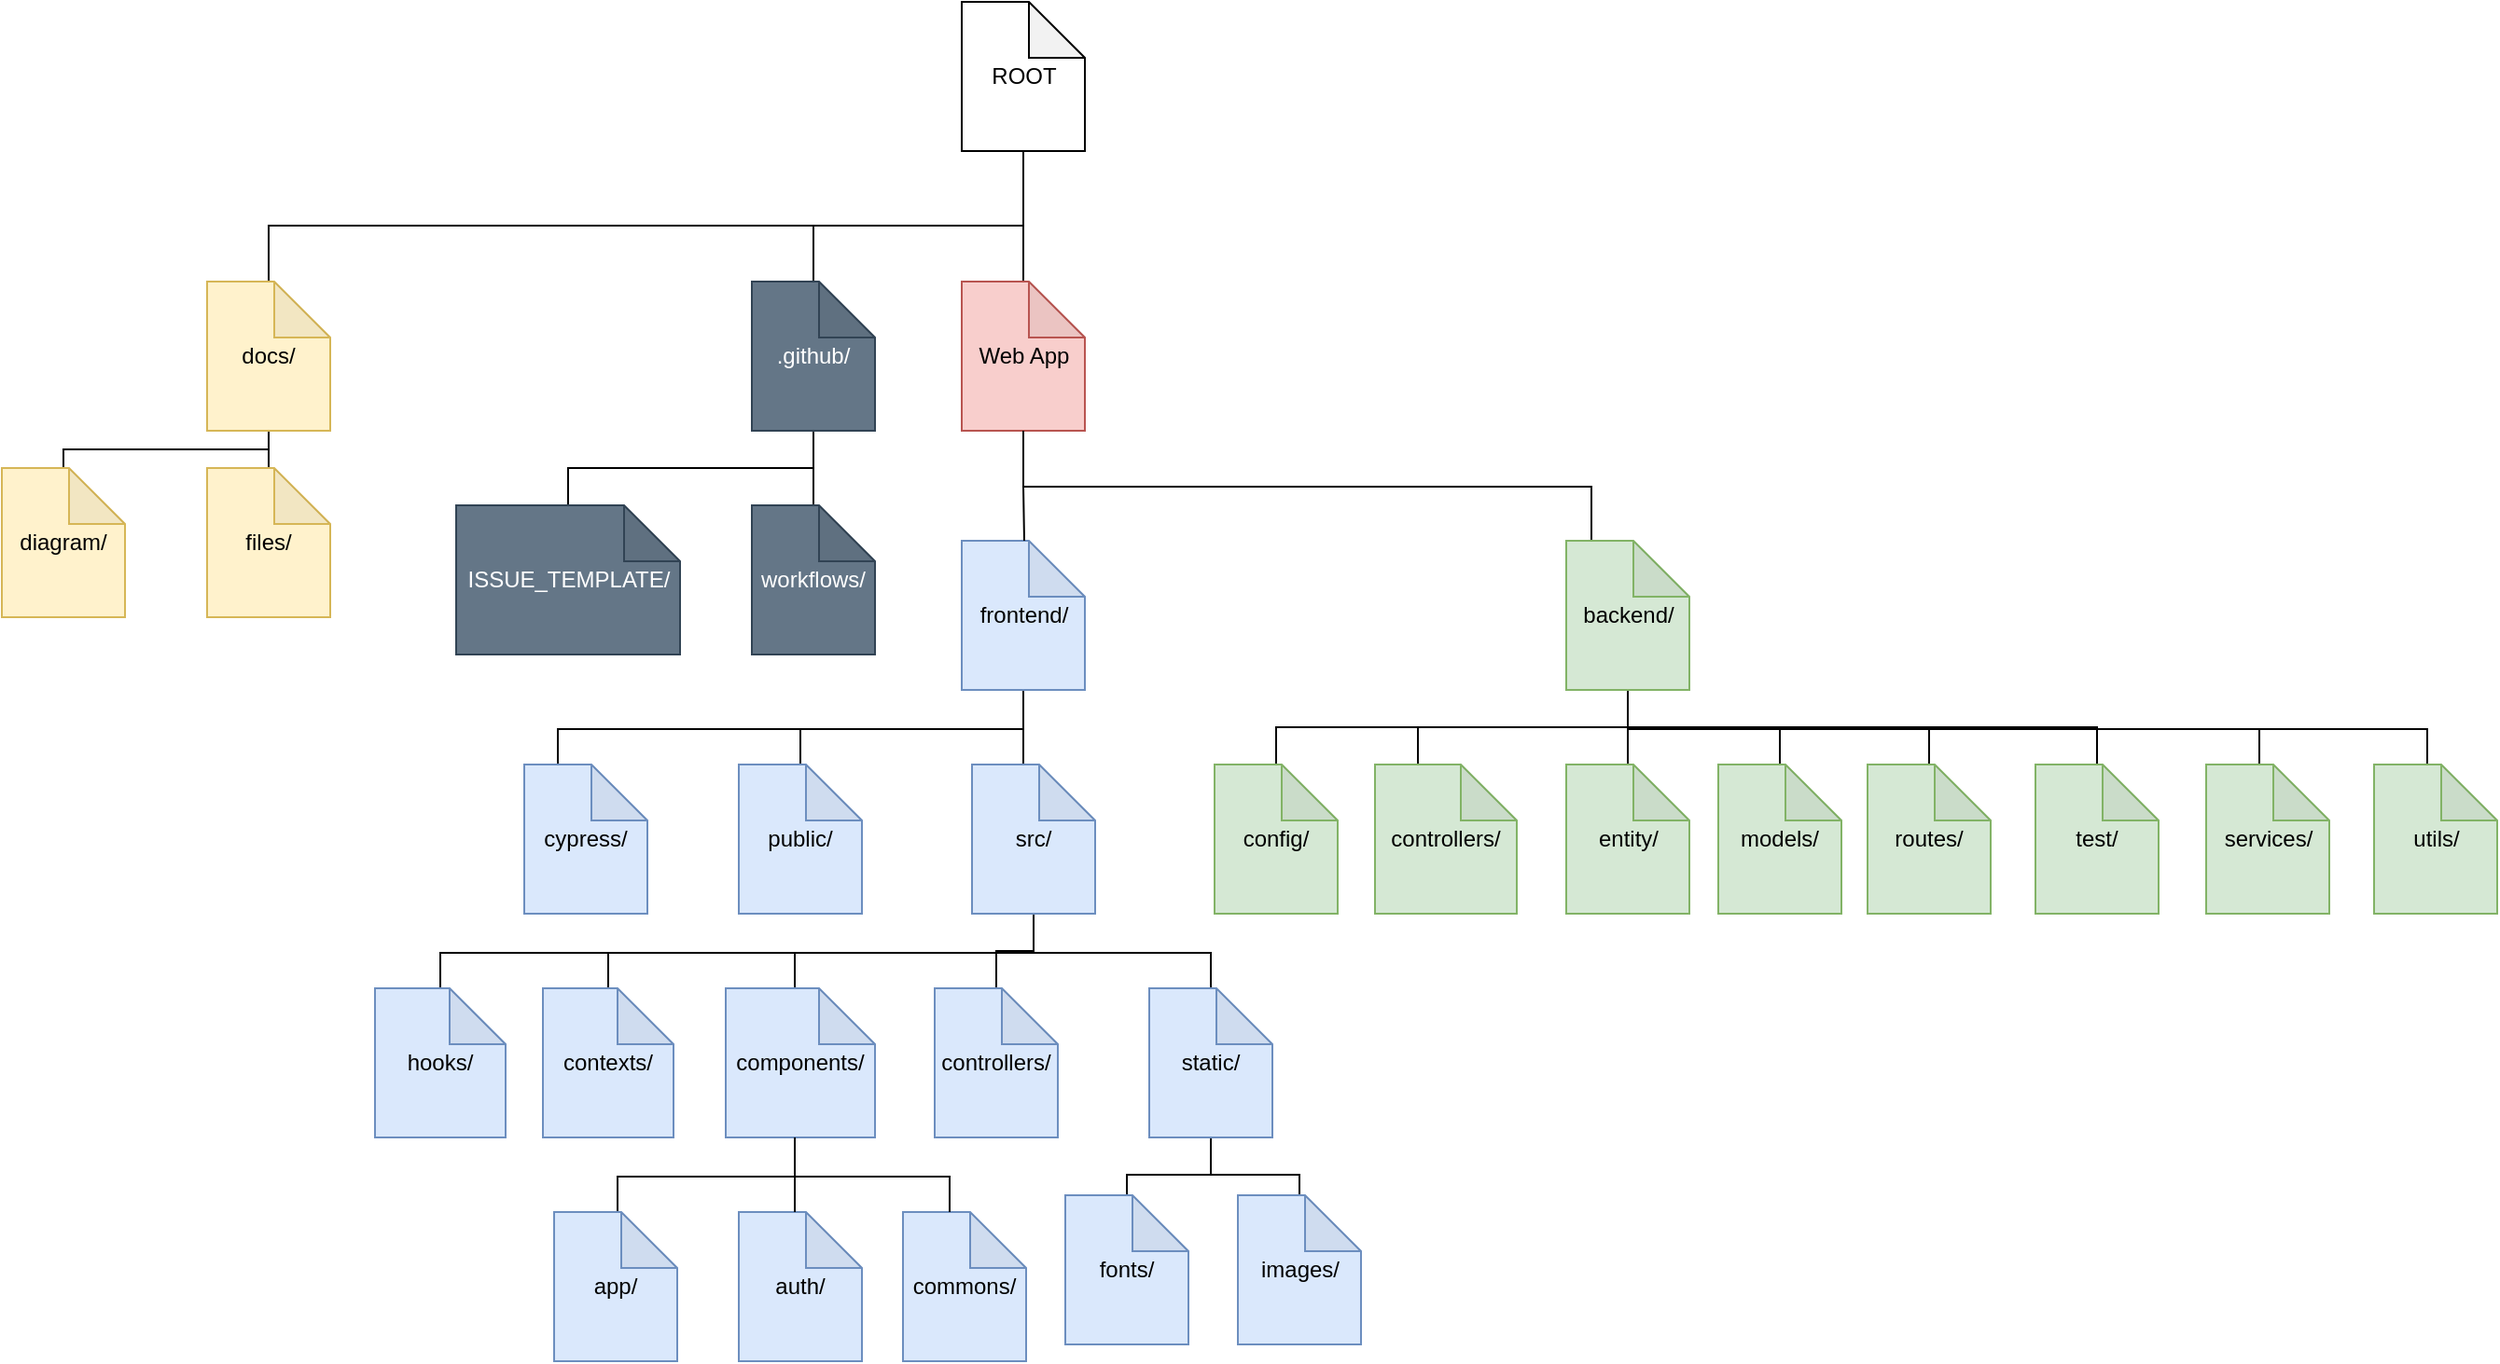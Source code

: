 <mxfile version="21.1.7" type="device">
  <diagram name="Page-1" id="Logt_UZWnO3CJlfqjUXF">
    <mxGraphModel dx="1510" dy="378" grid="1" gridSize="10" guides="1" tooltips="1" connect="1" arrows="1" fold="1" page="1" pageScale="1" pageWidth="827" pageHeight="1169" math="0" shadow="0">
      <root>
        <mxCell id="0" />
        <mxCell id="1" parent="0" />
        <mxCell id="QblbB_sKUMmndIMaOqPr-29" style="edgeStyle=orthogonalEdgeStyle;rounded=0;orthogonalLoop=1;jettySize=auto;html=1;endArrow=none;endFill=0;exitX=0.5;exitY=1;exitDx=0;exitDy=0;exitPerimeter=0;" parent="1" source="Af3UFjUPi8hKi6FudJCO-1" target="QblbB_sKUMmndIMaOqPr-4" edge="1">
          <mxGeometry relative="1" as="geometry">
            <Array as="points">
              <mxPoint x="178" y="280" />
              <mxPoint x="482" y="280" />
            </Array>
          </mxGeometry>
        </mxCell>
        <mxCell id="QblbB_sKUMmndIMaOqPr-38" style="edgeStyle=orthogonalEdgeStyle;rounded=0;orthogonalLoop=1;jettySize=auto;html=1;endArrow=none;endFill=0;" parent="1" source="QblbB_sKUMmndIMaOqPr-2" target="Af3UFjUPi8hKi6FudJCO-1" edge="1">
          <mxGeometry relative="1" as="geometry" />
        </mxCell>
        <mxCell id="Af3UFjUPi8hKi6FudJCO-32" style="edgeStyle=orthogonalEdgeStyle;rounded=0;orthogonalLoop=1;jettySize=auto;html=1;endArrow=none;endFill=0;" parent="1" source="QblbB_sKUMmndIMaOqPr-2" target="QblbB_sKUMmndIMaOqPr-7" edge="1">
          <mxGeometry relative="1" as="geometry">
            <Array as="points">
              <mxPoint x="177" y="140" />
              <mxPoint x="65" y="140" />
            </Array>
          </mxGeometry>
        </mxCell>
        <mxCell id="Af3UFjUPi8hKi6FudJCO-33" style="edgeStyle=orthogonalEdgeStyle;rounded=0;orthogonalLoop=1;jettySize=auto;html=1;endArrow=none;endFill=0;" parent="1" source="QblbB_sKUMmndIMaOqPr-2" target="QblbB_sKUMmndIMaOqPr-65" edge="1">
          <mxGeometry relative="1" as="geometry">
            <Array as="points">
              <mxPoint x="178" y="140" />
              <mxPoint x="-227" y="140" />
            </Array>
          </mxGeometry>
        </mxCell>
        <mxCell id="QblbB_sKUMmndIMaOqPr-2" value="ROOT" style="shape=note;whiteSpace=wrap;html=1;backgroundOutline=1;darkOpacity=0.05;" parent="1" vertex="1">
          <mxGeometry x="144.5" y="20" width="66" height="80" as="geometry" />
        </mxCell>
        <mxCell id="QblbB_sKUMmndIMaOqPr-26" value="" style="edgeStyle=orthogonalEdgeStyle;rounded=0;orthogonalLoop=1;jettySize=auto;html=1;endArrow=none;endFill=0;" parent="1" source="QblbB_sKUMmndIMaOqPr-3" edge="1">
          <mxGeometry relative="1" as="geometry">
            <mxPoint x="177.5" y="429.0" as="targetPoint" />
          </mxGeometry>
        </mxCell>
        <mxCell id="Af3UFjUPi8hKi6FudJCO-7" style="edgeStyle=orthogonalEdgeStyle;rounded=0;orthogonalLoop=1;jettySize=auto;html=1;entryX=0;entryY=0;entryDx=18;entryDy=0;entryPerimeter=0;endArrow=none;endFill=0;" parent="1" source="QblbB_sKUMmndIMaOqPr-3" target="Af3UFjUPi8hKi6FudJCO-5" edge="1">
          <mxGeometry relative="1" as="geometry">
            <Array as="points">
              <mxPoint x="178" y="410" />
              <mxPoint x="-72" y="410" />
            </Array>
          </mxGeometry>
        </mxCell>
        <mxCell id="Af3UFjUPi8hKi6FudJCO-8" style="edgeStyle=orthogonalEdgeStyle;rounded=0;orthogonalLoop=1;jettySize=auto;html=1;endArrow=none;endFill=0;" parent="1" source="QblbB_sKUMmndIMaOqPr-3" target="QblbB_sKUMmndIMaOqPr-10" edge="1">
          <mxGeometry relative="1" as="geometry">
            <Array as="points">
              <mxPoint x="178" y="410" />
              <mxPoint x="58" y="410" />
            </Array>
          </mxGeometry>
        </mxCell>
        <mxCell id="QblbB_sKUMmndIMaOqPr-3" value="frontend/" style="shape=note;whiteSpace=wrap;html=1;backgroundOutline=1;darkOpacity=0.05;fillColor=#dae8fc;strokeColor=#6c8ebf;" parent="1" vertex="1">
          <mxGeometry x="144.5" y="309" width="66" height="80" as="geometry" />
        </mxCell>
        <mxCell id="QblbB_sKUMmndIMaOqPr-46" style="edgeStyle=orthogonalEdgeStyle;rounded=0;orthogonalLoop=1;jettySize=auto;html=1;entryX=0;entryY=0;entryDx=23;entryDy=0;entryPerimeter=0;endArrow=none;endFill=0;" parent="1" source="QblbB_sKUMmndIMaOqPr-4" target="QblbB_sKUMmndIMaOqPr-44" edge="1">
          <mxGeometry relative="1" as="geometry">
            <Array as="points">
              <mxPoint x="567.5" y="409" />
              <mxPoint x="447.5" y="409" />
            </Array>
          </mxGeometry>
        </mxCell>
        <mxCell id="QblbB_sKUMmndIMaOqPr-47" style="edgeStyle=orthogonalEdgeStyle;rounded=0;orthogonalLoop=1;jettySize=auto;html=1;endArrow=none;endFill=0;" parent="1" source="QblbB_sKUMmndIMaOqPr-4" target="QblbB_sKUMmndIMaOqPr-43" edge="1">
          <mxGeometry relative="1" as="geometry">
            <Array as="points">
              <mxPoint x="567.5" y="409" />
              <mxPoint x="371.5" y="409" />
            </Array>
          </mxGeometry>
        </mxCell>
        <mxCell id="QblbB_sKUMmndIMaOqPr-48" style="edgeStyle=orthogonalEdgeStyle;rounded=0;orthogonalLoop=1;jettySize=auto;html=1;endArrow=none;endFill=0;" parent="1" source="QblbB_sKUMmndIMaOqPr-4" target="QblbB_sKUMmndIMaOqPr-17" edge="1">
          <mxGeometry relative="1" as="geometry">
            <Array as="points">
              <mxPoint x="567.5" y="409" />
              <mxPoint x="667.5" y="409" />
            </Array>
          </mxGeometry>
        </mxCell>
        <mxCell id="QblbB_sKUMmndIMaOqPr-49" style="edgeStyle=orthogonalEdgeStyle;rounded=0;orthogonalLoop=1;jettySize=auto;html=1;endArrow=none;endFill=0;" parent="1" source="QblbB_sKUMmndIMaOqPr-4" target="QblbB_sKUMmndIMaOqPr-18" edge="1">
          <mxGeometry relative="1" as="geometry">
            <Array as="points">
              <mxPoint x="567.5" y="409" />
              <mxPoint x="767.5" y="409" />
            </Array>
          </mxGeometry>
        </mxCell>
        <mxCell id="QblbB_sKUMmndIMaOqPr-50" style="edgeStyle=orthogonalEdgeStyle;rounded=0;orthogonalLoop=1;jettySize=auto;html=1;endArrow=none;endFill=0;" parent="1" source="QblbB_sKUMmndIMaOqPr-4" target="QblbB_sKUMmndIMaOqPr-20" edge="1">
          <mxGeometry relative="1" as="geometry">
            <Array as="points">
              <mxPoint x="567.5" y="409" />
              <mxPoint x="857.5" y="409" />
            </Array>
          </mxGeometry>
        </mxCell>
        <mxCell id="Af3UFjUPi8hKi6FudJCO-30" style="edgeStyle=orthogonalEdgeStyle;rounded=0;orthogonalLoop=1;jettySize=auto;html=1;endArrow=none;endFill=0;" parent="1" source="QblbB_sKUMmndIMaOqPr-4" target="Af3UFjUPi8hKi6FudJCO-28" edge="1">
          <mxGeometry relative="1" as="geometry">
            <Array as="points">
              <mxPoint x="502" y="410" />
              <mxPoint x="840" y="410" />
            </Array>
          </mxGeometry>
        </mxCell>
        <mxCell id="Af3UFjUPi8hKi6FudJCO-31" style="edgeStyle=orthogonalEdgeStyle;rounded=0;orthogonalLoop=1;jettySize=auto;html=1;endArrow=none;endFill=0;" parent="1" source="QblbB_sKUMmndIMaOqPr-4" target="Af3UFjUPi8hKi6FudJCO-29" edge="1">
          <mxGeometry relative="1" as="geometry">
            <Array as="points">
              <mxPoint x="502" y="410" />
              <mxPoint x="930" y="410" />
            </Array>
          </mxGeometry>
        </mxCell>
        <mxCell id="ZUQQjGw-rUYK47U5qerq-6" style="edgeStyle=orthogonalEdgeStyle;rounded=0;orthogonalLoop=1;jettySize=auto;html=1;endArrow=none;endFill=0;" edge="1" parent="1" source="QblbB_sKUMmndIMaOqPr-4" target="ZUQQjGw-rUYK47U5qerq-5">
          <mxGeometry relative="1" as="geometry">
            <Array as="points">
              <mxPoint x="502" y="410" />
              <mxPoint x="583" y="410" />
            </Array>
          </mxGeometry>
        </mxCell>
        <mxCell id="QblbB_sKUMmndIMaOqPr-4" value="backend/" style="shape=note;whiteSpace=wrap;html=1;backgroundOutline=1;darkOpacity=0.05;fillColor=#d5e8d4;strokeColor=#82b366;" parent="1" vertex="1">
          <mxGeometry x="468.5" y="309" width="66" height="80" as="geometry" />
        </mxCell>
        <mxCell id="QblbB_sKUMmndIMaOqPr-35" value="" style="edgeStyle=orthogonalEdgeStyle;rounded=0;orthogonalLoop=1;jettySize=auto;html=1;endArrow=none;endFill=0;" parent="1" source="QblbB_sKUMmndIMaOqPr-7" target="QblbB_sKUMmndIMaOqPr-9" edge="1">
          <mxGeometry relative="1" as="geometry" />
        </mxCell>
        <mxCell id="QblbB_sKUMmndIMaOqPr-37" style="edgeStyle=orthogonalEdgeStyle;rounded=0;orthogonalLoop=1;jettySize=auto;html=1;endArrow=none;endFill=0;" parent="1" source="QblbB_sKUMmndIMaOqPr-7" target="QblbB_sKUMmndIMaOqPr-8" edge="1">
          <mxGeometry relative="1" as="geometry">
            <Array as="points">
              <mxPoint x="-9" y="270" />
              <mxPoint x="-152" y="270" />
            </Array>
          </mxGeometry>
        </mxCell>
        <mxCell id="QblbB_sKUMmndIMaOqPr-7" value=".github/" style="shape=note;whiteSpace=wrap;html=1;backgroundOutline=1;darkOpacity=0.05;fillColor=#647687;strokeColor=#314354;fontColor=#ffffff;" parent="1" vertex="1">
          <mxGeometry x="32" y="170" width="66" height="80" as="geometry" />
        </mxCell>
        <mxCell id="QblbB_sKUMmndIMaOqPr-8" value="ISSUE_TEMPLATE/" style="shape=note;whiteSpace=wrap;html=1;backgroundOutline=1;darkOpacity=0.05;fillColor=#647687;strokeColor=#314354;fontColor=#ffffff;" parent="1" vertex="1">
          <mxGeometry x="-126.5" y="290" width="120" height="80" as="geometry" />
        </mxCell>
        <mxCell id="QblbB_sKUMmndIMaOqPr-9" value="workflows/" style="shape=note;whiteSpace=wrap;html=1;backgroundOutline=1;darkOpacity=0.05;fillColor=#647687;strokeColor=#314354;fontColor=#ffffff;" parent="1" vertex="1">
          <mxGeometry x="32" y="290" width="66" height="80" as="geometry" />
        </mxCell>
        <mxCell id="QblbB_sKUMmndIMaOqPr-10" value="public/" style="shape=note;whiteSpace=wrap;html=1;backgroundOutline=1;darkOpacity=0.05;fillColor=#dae8fc;strokeColor=#6c8ebf;" parent="1" vertex="1">
          <mxGeometry x="25" y="429" width="66" height="80" as="geometry" />
        </mxCell>
        <mxCell id="Af3UFjUPi8hKi6FudJCO-13" style="edgeStyle=orthogonalEdgeStyle;rounded=0;orthogonalLoop=1;jettySize=auto;html=1;endArrow=none;endFill=0;" parent="1" source="QblbB_sKUMmndIMaOqPr-11" target="QblbB_sKUMmndIMaOqPr-13" edge="1">
          <mxGeometry relative="1" as="geometry">
            <Array as="points">
              <mxPoint x="183" y="530" />
              <mxPoint x="55" y="530" />
            </Array>
          </mxGeometry>
        </mxCell>
        <mxCell id="Af3UFjUPi8hKi6FudJCO-24" style="edgeStyle=orthogonalEdgeStyle;rounded=0;orthogonalLoop=1;jettySize=auto;html=1;endArrow=none;endFill=0;" parent="1" source="QblbB_sKUMmndIMaOqPr-11" target="QblbB_sKUMmndIMaOqPr-15" edge="1">
          <mxGeometry relative="1" as="geometry">
            <Array as="points">
              <mxPoint x="183" y="530" />
              <mxPoint x="278" y="530" />
            </Array>
          </mxGeometry>
        </mxCell>
        <mxCell id="Af3UFjUPi8hKi6FudJCO-25" style="edgeStyle=orthogonalEdgeStyle;rounded=0;orthogonalLoop=1;jettySize=auto;html=1;endArrow=none;endFill=0;" parent="1" source="QblbB_sKUMmndIMaOqPr-11" target="QblbB_sKUMmndIMaOqPr-14" edge="1">
          <mxGeometry relative="1" as="geometry" />
        </mxCell>
        <mxCell id="Af3UFjUPi8hKi6FudJCO-26" style="edgeStyle=orthogonalEdgeStyle;rounded=0;orthogonalLoop=1;jettySize=auto;html=1;endArrow=none;endFill=0;" parent="1" source="QblbB_sKUMmndIMaOqPr-11" target="Af3UFjUPi8hKi6FudJCO-22" edge="1">
          <mxGeometry relative="1" as="geometry">
            <Array as="points">
              <mxPoint x="183" y="530" />
              <mxPoint x="-45" y="530" />
            </Array>
          </mxGeometry>
        </mxCell>
        <mxCell id="Af3UFjUPi8hKi6FudJCO-27" style="edgeStyle=orthogonalEdgeStyle;rounded=0;orthogonalLoop=1;jettySize=auto;html=1;endArrow=none;endFill=0;" parent="1" source="QblbB_sKUMmndIMaOqPr-11" target="Af3UFjUPi8hKi6FudJCO-23" edge="1">
          <mxGeometry relative="1" as="geometry">
            <Array as="points">
              <mxPoint x="183" y="530" />
              <mxPoint x="-135" y="530" />
            </Array>
          </mxGeometry>
        </mxCell>
        <mxCell id="QblbB_sKUMmndIMaOqPr-11" value="src/" style="shape=note;whiteSpace=wrap;html=1;backgroundOutline=1;darkOpacity=0.05;fillColor=#dae8fc;strokeColor=#6c8ebf;" parent="1" vertex="1">
          <mxGeometry x="150" y="429" width="66" height="80" as="geometry" />
        </mxCell>
        <mxCell id="Af3UFjUPi8hKi6FudJCO-15" style="edgeStyle=orthogonalEdgeStyle;rounded=0;orthogonalLoop=1;jettySize=auto;html=1;endArrow=none;endFill=0;" parent="1" source="QblbB_sKUMmndIMaOqPr-13" target="QblbB_sKUMmndIMaOqPr-51" edge="1">
          <mxGeometry relative="1" as="geometry">
            <Array as="points">
              <mxPoint x="55" y="650" />
              <mxPoint x="-40" y="650" />
            </Array>
          </mxGeometry>
        </mxCell>
        <mxCell id="QblbB_sKUMmndIMaOqPr-13" value="components/" style="shape=note;whiteSpace=wrap;html=1;backgroundOutline=1;darkOpacity=0.05;fillColor=#dae8fc;strokeColor=#6c8ebf;" parent="1" vertex="1">
          <mxGeometry x="18" y="549" width="80" height="80" as="geometry" />
        </mxCell>
        <mxCell id="QblbB_sKUMmndIMaOqPr-14" value="controllers/" style="shape=note;whiteSpace=wrap;html=1;backgroundOutline=1;darkOpacity=0.05;fillColor=#dae8fc;strokeColor=#6c8ebf;" parent="1" vertex="1">
          <mxGeometry x="130" y="549" width="66" height="80" as="geometry" />
        </mxCell>
        <mxCell id="Af3UFjUPi8hKi6FudJCO-11" style="edgeStyle=orthogonalEdgeStyle;rounded=0;orthogonalLoop=1;jettySize=auto;html=1;endArrow=none;endFill=0;" parent="1" source="QblbB_sKUMmndIMaOqPr-15" target="Af3UFjUPi8hKi6FudJCO-9" edge="1">
          <mxGeometry relative="1" as="geometry" />
        </mxCell>
        <mxCell id="Af3UFjUPi8hKi6FudJCO-12" style="edgeStyle=orthogonalEdgeStyle;rounded=0;orthogonalLoop=1;jettySize=auto;html=1;endArrow=none;endFill=0;" parent="1" source="QblbB_sKUMmndIMaOqPr-15" target="Af3UFjUPi8hKi6FudJCO-10" edge="1">
          <mxGeometry relative="1" as="geometry" />
        </mxCell>
        <mxCell id="QblbB_sKUMmndIMaOqPr-15" value="static/" style="shape=note;whiteSpace=wrap;html=1;backgroundOutline=1;darkOpacity=0.05;fillColor=#dae8fc;strokeColor=#6c8ebf;" parent="1" vertex="1">
          <mxGeometry x="245" y="549" width="66" height="80" as="geometry" />
        </mxCell>
        <mxCell id="QblbB_sKUMmndIMaOqPr-17" value="entity/" style="shape=note;whiteSpace=wrap;html=1;backgroundOutline=1;darkOpacity=0.05;fillColor=#d5e8d4;strokeColor=#82b366;" parent="1" vertex="1">
          <mxGeometry x="468.5" y="429" width="66" height="80" as="geometry" />
        </mxCell>
        <mxCell id="QblbB_sKUMmndIMaOqPr-18" value="routes/" style="shape=note;whiteSpace=wrap;html=1;backgroundOutline=1;darkOpacity=0.05;fillColor=#d5e8d4;strokeColor=#82b366;" parent="1" vertex="1">
          <mxGeometry x="630" y="429" width="66" height="80" as="geometry" />
        </mxCell>
        <mxCell id="QblbB_sKUMmndIMaOqPr-20" value="test/" style="shape=note;whiteSpace=wrap;html=1;backgroundOutline=1;darkOpacity=0.05;fillColor=#d5e8d4;strokeColor=#82b366;" parent="1" vertex="1">
          <mxGeometry x="720" y="429" width="66" height="80" as="geometry" />
        </mxCell>
        <mxCell id="QblbB_sKUMmndIMaOqPr-43" value="config/" style="shape=note;whiteSpace=wrap;html=1;backgroundOutline=1;darkOpacity=0.05;fillColor=#d5e8d4;strokeColor=#82b366;" parent="1" vertex="1">
          <mxGeometry x="280" y="429" width="66" height="80" as="geometry" />
        </mxCell>
        <mxCell id="QblbB_sKUMmndIMaOqPr-44" value="controllers/" style="shape=note;whiteSpace=wrap;html=1;backgroundOutline=1;darkOpacity=0.05;fillColor=#d5e8d4;strokeColor=#82b366;" parent="1" vertex="1">
          <mxGeometry x="366" y="429" width="76" height="80" as="geometry" />
        </mxCell>
        <mxCell id="QblbB_sKUMmndIMaOqPr-51" value="app/" style="shape=note;whiteSpace=wrap;html=1;backgroundOutline=1;darkOpacity=0.05;fillColor=#dae8fc;strokeColor=#6c8ebf;" parent="1" vertex="1">
          <mxGeometry x="-74" y="669" width="66" height="80" as="geometry" />
        </mxCell>
        <mxCell id="QblbB_sKUMmndIMaOqPr-52" value="auth/" style="shape=note;whiteSpace=wrap;html=1;backgroundOutline=1;darkOpacity=0.05;fillColor=#dae8fc;strokeColor=#6c8ebf;" parent="1" vertex="1">
          <mxGeometry x="25" y="669" width="66" height="80" as="geometry" />
        </mxCell>
        <mxCell id="ZUQQjGw-rUYK47U5qerq-3" style="edgeStyle=orthogonalEdgeStyle;rounded=0;orthogonalLoop=1;jettySize=auto;html=1;endArrow=none;endFill=0;" edge="1" parent="1" source="QblbB_sKUMmndIMaOqPr-65" target="ZUQQjGw-rUYK47U5qerq-1">
          <mxGeometry relative="1" as="geometry" />
        </mxCell>
        <mxCell id="ZUQQjGw-rUYK47U5qerq-4" style="edgeStyle=orthogonalEdgeStyle;rounded=0;orthogonalLoop=1;jettySize=auto;html=1;endArrow=none;endFill=0;" edge="1" parent="1" source="QblbB_sKUMmndIMaOqPr-65" target="ZUQQjGw-rUYK47U5qerq-2">
          <mxGeometry relative="1" as="geometry">
            <Array as="points">
              <mxPoint x="-227" y="260" />
              <mxPoint x="-337" y="260" />
            </Array>
          </mxGeometry>
        </mxCell>
        <mxCell id="QblbB_sKUMmndIMaOqPr-65" value="docs/" style="shape=note;whiteSpace=wrap;html=1;backgroundOutline=1;darkOpacity=0.05;fillColor=#fff2cc;strokeColor=#d6b656;" parent="1" vertex="1">
          <mxGeometry x="-260" y="170" width="66" height="80" as="geometry" />
        </mxCell>
        <mxCell id="Af3UFjUPi8hKi6FudJCO-1" value="Web App" style="shape=note;whiteSpace=wrap;html=1;backgroundOutline=1;darkOpacity=0.05;fillColor=#f8cecc;strokeColor=#b85450;" parent="1" vertex="1">
          <mxGeometry x="144.5" y="170" width="66" height="80" as="geometry" />
        </mxCell>
        <mxCell id="Af3UFjUPi8hKi6FudJCO-2" style="edgeStyle=orthogonalEdgeStyle;rounded=0;orthogonalLoop=1;jettySize=auto;html=1;endArrow=none;endFill=0;exitX=0.5;exitY=1;exitDx=0;exitDy=0;exitPerimeter=0;" parent="1" source="Af3UFjUPi8hKi6FudJCO-1" target="QblbB_sKUMmndIMaOqPr-3" edge="1">
          <mxGeometry relative="1" as="geometry">
            <Array as="points">
              <mxPoint x="178" y="280" />
              <mxPoint x="178" y="280" />
            </Array>
            <mxPoint x="188" y="260" as="sourcePoint" />
            <mxPoint x="492" y="319" as="targetPoint" />
          </mxGeometry>
        </mxCell>
        <mxCell id="Af3UFjUPi8hKi6FudJCO-5" value="cypress/" style="shape=note;whiteSpace=wrap;html=1;backgroundOutline=1;darkOpacity=0.05;fillColor=#dae8fc;strokeColor=#6c8ebf;" parent="1" vertex="1">
          <mxGeometry x="-90" y="429" width="66" height="80" as="geometry" />
        </mxCell>
        <mxCell id="Af3UFjUPi8hKi6FudJCO-9" value="fonts/" style="shape=note;whiteSpace=wrap;html=1;backgroundOutline=1;darkOpacity=0.05;fillColor=#dae8fc;strokeColor=#6c8ebf;" parent="1" vertex="1">
          <mxGeometry x="200" y="660" width="66" height="80" as="geometry" />
        </mxCell>
        <mxCell id="Af3UFjUPi8hKi6FudJCO-10" value="images/" style="shape=note;whiteSpace=wrap;html=1;backgroundOutline=1;darkOpacity=0.05;fillColor=#dae8fc;strokeColor=#6c8ebf;" parent="1" vertex="1">
          <mxGeometry x="292.5" y="660" width="66" height="80" as="geometry" />
        </mxCell>
        <mxCell id="Af3UFjUPi8hKi6FudJCO-16" value="commons/" style="shape=note;whiteSpace=wrap;html=1;backgroundOutline=1;darkOpacity=0.05;fillColor=#dae8fc;strokeColor=#6c8ebf;" parent="1" vertex="1">
          <mxGeometry x="113" y="669" width="66" height="80" as="geometry" />
        </mxCell>
        <mxCell id="Af3UFjUPi8hKi6FudJCO-18" style="edgeStyle=orthogonalEdgeStyle;rounded=0;orthogonalLoop=1;jettySize=auto;html=1;endArrow=none;endFill=0;" parent="1" edge="1">
          <mxGeometry relative="1" as="geometry">
            <mxPoint x="55" y="629" as="sourcePoint" />
            <mxPoint x="55" y="669" as="targetPoint" />
            <Array as="points">
              <mxPoint x="55" y="660" />
              <mxPoint x="55" y="660" />
            </Array>
          </mxGeometry>
        </mxCell>
        <mxCell id="Af3UFjUPi8hKi6FudJCO-19" style="edgeStyle=orthogonalEdgeStyle;rounded=0;orthogonalLoop=1;jettySize=auto;html=1;endArrow=none;endFill=0;" parent="1" edge="1">
          <mxGeometry relative="1" as="geometry">
            <mxPoint x="55" y="629" as="sourcePoint" />
            <mxPoint x="138" y="669" as="targetPoint" />
            <Array as="points">
              <mxPoint x="55" y="650" />
              <mxPoint x="138" y="650" />
            </Array>
          </mxGeometry>
        </mxCell>
        <mxCell id="Af3UFjUPi8hKi6FudJCO-22" value="contexts/" style="shape=note;whiteSpace=wrap;html=1;backgroundOutline=1;darkOpacity=0.05;fillColor=#dae8fc;strokeColor=#6c8ebf;" parent="1" vertex="1">
          <mxGeometry x="-80" y="549" width="70" height="80" as="geometry" />
        </mxCell>
        <mxCell id="Af3UFjUPi8hKi6FudJCO-23" value="hooks/" style="shape=note;whiteSpace=wrap;html=1;backgroundOutline=1;darkOpacity=0.05;fillColor=#dae8fc;strokeColor=#6c8ebf;" parent="1" vertex="1">
          <mxGeometry x="-170" y="549" width="70" height="80" as="geometry" />
        </mxCell>
        <mxCell id="Af3UFjUPi8hKi6FudJCO-28" value="services/" style="shape=note;whiteSpace=wrap;html=1;backgroundOutline=1;darkOpacity=0.05;fillColor=#d5e8d4;strokeColor=#82b366;" parent="1" vertex="1">
          <mxGeometry x="811.5" y="429" width="66" height="80" as="geometry" />
        </mxCell>
        <mxCell id="Af3UFjUPi8hKi6FudJCO-29" value="utils/" style="shape=note;whiteSpace=wrap;html=1;backgroundOutline=1;darkOpacity=0.05;fillColor=#d5e8d4;strokeColor=#82b366;" parent="1" vertex="1">
          <mxGeometry x="901.5" y="429" width="66" height="80" as="geometry" />
        </mxCell>
        <mxCell id="ZUQQjGw-rUYK47U5qerq-1" value="files/" style="shape=note;whiteSpace=wrap;html=1;backgroundOutline=1;darkOpacity=0.05;fillColor=#fff2cc;strokeColor=#d6b656;" vertex="1" parent="1">
          <mxGeometry x="-260" y="270" width="66" height="80" as="geometry" />
        </mxCell>
        <mxCell id="ZUQQjGw-rUYK47U5qerq-2" value="diagram/" style="shape=note;whiteSpace=wrap;html=1;backgroundOutline=1;darkOpacity=0.05;fillColor=#fff2cc;strokeColor=#d6b656;" vertex="1" parent="1">
          <mxGeometry x="-370" y="270" width="66" height="80" as="geometry" />
        </mxCell>
        <mxCell id="ZUQQjGw-rUYK47U5qerq-5" value="models/" style="shape=note;whiteSpace=wrap;html=1;backgroundOutline=1;darkOpacity=0.05;fillColor=#d5e8d4;strokeColor=#82b366;" vertex="1" parent="1">
          <mxGeometry x="550" y="429" width="66" height="80" as="geometry" />
        </mxCell>
      </root>
    </mxGraphModel>
  </diagram>
</mxfile>
